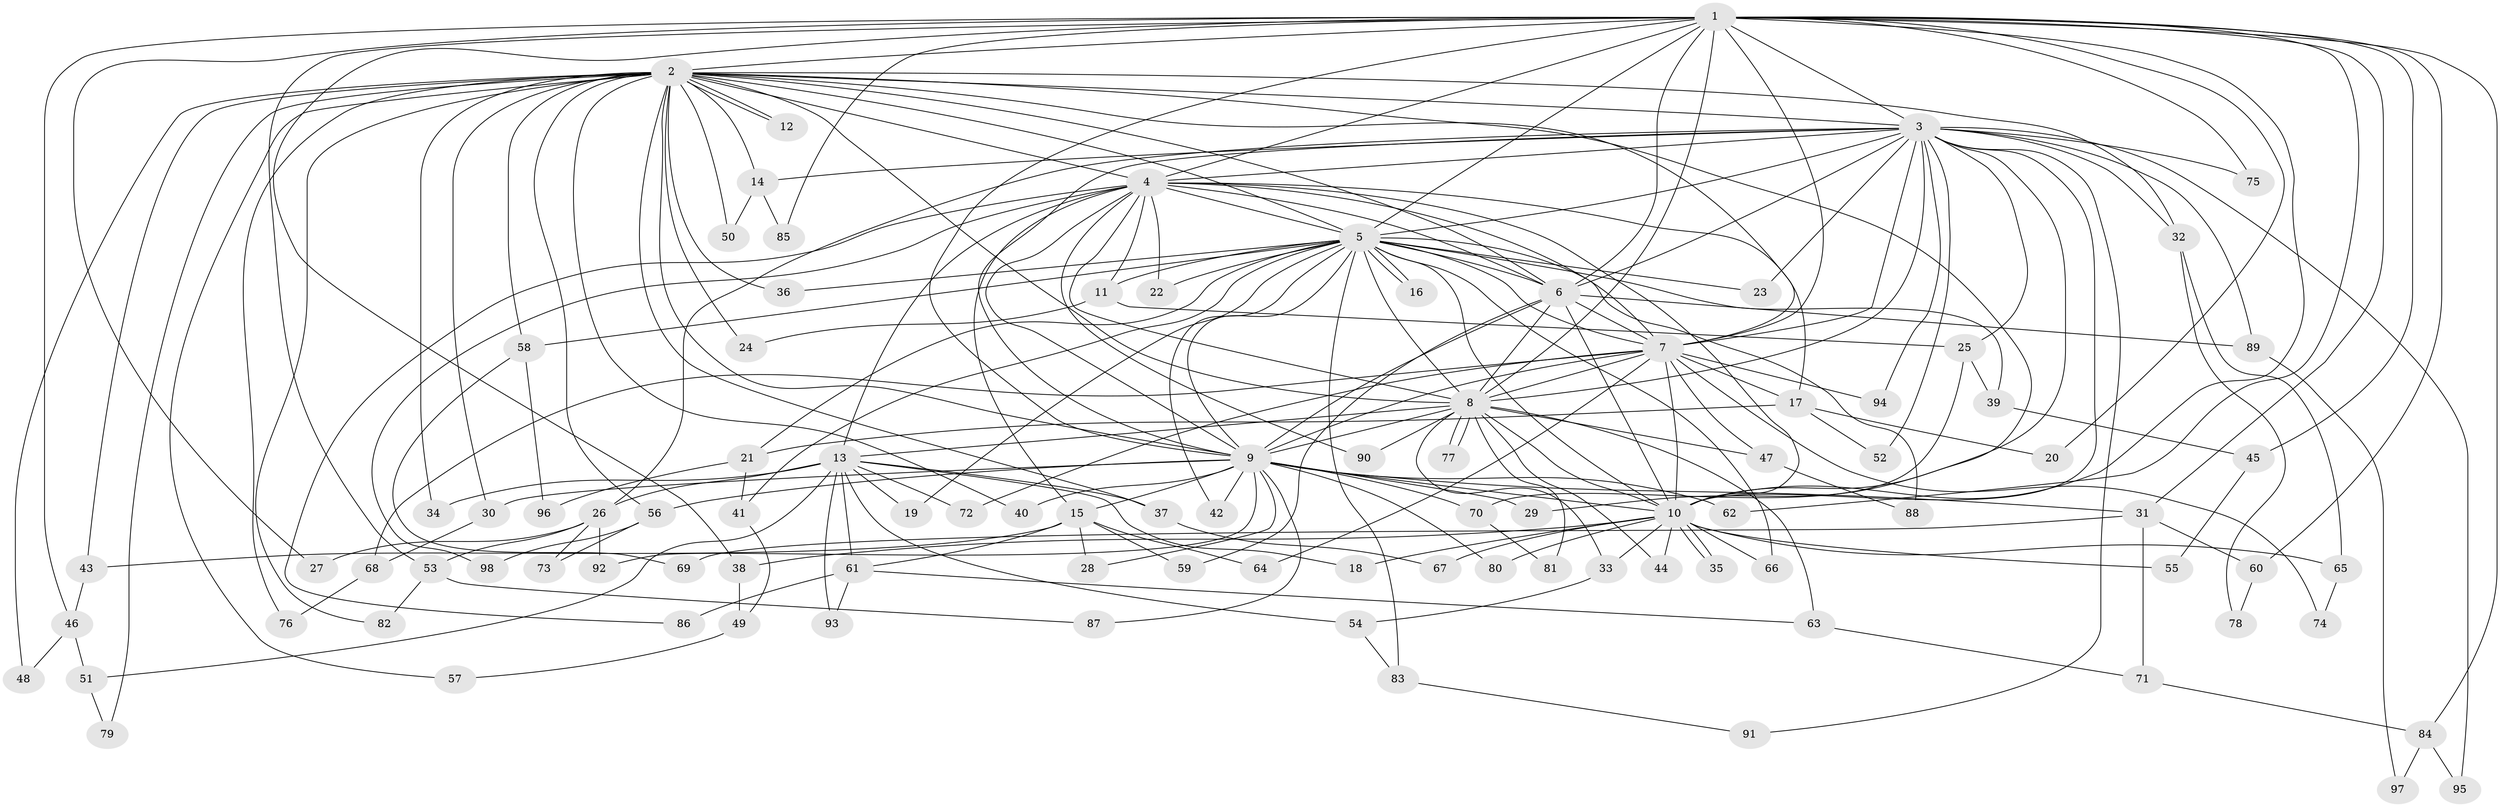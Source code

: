// coarse degree distribution, {33: 0.02040816326530612, 1: 0.16326530612244897, 2: 0.5510204081632653, 4: 0.061224489795918366, 10: 0.02040816326530612, 3: 0.10204081632653061, 8: 0.02040816326530612, 17: 0.02040816326530612, 5: 0.02040816326530612, 16: 0.02040816326530612}
// Generated by graph-tools (version 1.1) at 2025/46/03/04/25 21:46:56]
// undirected, 98 vertices, 221 edges
graph export_dot {
graph [start="1"]
  node [color=gray90,style=filled];
  1;
  2;
  3;
  4;
  5;
  6;
  7;
  8;
  9;
  10;
  11;
  12;
  13;
  14;
  15;
  16;
  17;
  18;
  19;
  20;
  21;
  22;
  23;
  24;
  25;
  26;
  27;
  28;
  29;
  30;
  31;
  32;
  33;
  34;
  35;
  36;
  37;
  38;
  39;
  40;
  41;
  42;
  43;
  44;
  45;
  46;
  47;
  48;
  49;
  50;
  51;
  52;
  53;
  54;
  55;
  56;
  57;
  58;
  59;
  60;
  61;
  62;
  63;
  64;
  65;
  66;
  67;
  68;
  69;
  70;
  71;
  72;
  73;
  74;
  75;
  76;
  77;
  78;
  79;
  80;
  81;
  82;
  83;
  84;
  85;
  86;
  87;
  88;
  89;
  90;
  91;
  92;
  93;
  94;
  95;
  96;
  97;
  98;
  1 -- 2;
  1 -- 3;
  1 -- 4;
  1 -- 5;
  1 -- 6;
  1 -- 7;
  1 -- 8;
  1 -- 9;
  1 -- 10;
  1 -- 20;
  1 -- 27;
  1 -- 31;
  1 -- 38;
  1 -- 45;
  1 -- 46;
  1 -- 53;
  1 -- 60;
  1 -- 62;
  1 -- 75;
  1 -- 84;
  1 -- 85;
  2 -- 3;
  2 -- 4;
  2 -- 5;
  2 -- 6;
  2 -- 7;
  2 -- 8;
  2 -- 9;
  2 -- 10;
  2 -- 12;
  2 -- 12;
  2 -- 14;
  2 -- 24;
  2 -- 30;
  2 -- 32;
  2 -- 34;
  2 -- 36;
  2 -- 37;
  2 -- 40;
  2 -- 43;
  2 -- 48;
  2 -- 50;
  2 -- 56;
  2 -- 57;
  2 -- 58;
  2 -- 76;
  2 -- 79;
  2 -- 82;
  3 -- 4;
  3 -- 5;
  3 -- 6;
  3 -- 7;
  3 -- 8;
  3 -- 9;
  3 -- 10;
  3 -- 14;
  3 -- 23;
  3 -- 25;
  3 -- 26;
  3 -- 29;
  3 -- 32;
  3 -- 52;
  3 -- 75;
  3 -- 89;
  3 -- 91;
  3 -- 94;
  3 -- 95;
  4 -- 5;
  4 -- 6;
  4 -- 7;
  4 -- 8;
  4 -- 9;
  4 -- 10;
  4 -- 11;
  4 -- 13;
  4 -- 15;
  4 -- 17;
  4 -- 22;
  4 -- 86;
  4 -- 90;
  4 -- 98;
  5 -- 6;
  5 -- 7;
  5 -- 8;
  5 -- 9;
  5 -- 10;
  5 -- 11;
  5 -- 16;
  5 -- 16;
  5 -- 19;
  5 -- 21;
  5 -- 22;
  5 -- 23;
  5 -- 36;
  5 -- 39;
  5 -- 41;
  5 -- 42;
  5 -- 58;
  5 -- 66;
  5 -- 83;
  5 -- 88;
  6 -- 7;
  6 -- 8;
  6 -- 9;
  6 -- 10;
  6 -- 59;
  6 -- 89;
  7 -- 8;
  7 -- 9;
  7 -- 10;
  7 -- 17;
  7 -- 47;
  7 -- 64;
  7 -- 68;
  7 -- 72;
  7 -- 74;
  7 -- 94;
  8 -- 9;
  8 -- 10;
  8 -- 13;
  8 -- 33;
  8 -- 44;
  8 -- 47;
  8 -- 63;
  8 -- 77;
  8 -- 77;
  8 -- 81;
  8 -- 90;
  9 -- 10;
  9 -- 15;
  9 -- 28;
  9 -- 29;
  9 -- 30;
  9 -- 31;
  9 -- 40;
  9 -- 42;
  9 -- 56;
  9 -- 62;
  9 -- 70;
  9 -- 80;
  9 -- 87;
  9 -- 92;
  10 -- 18;
  10 -- 33;
  10 -- 35;
  10 -- 35;
  10 -- 38;
  10 -- 44;
  10 -- 55;
  10 -- 65;
  10 -- 66;
  10 -- 67;
  10 -- 80;
  11 -- 24;
  11 -- 25;
  13 -- 18;
  13 -- 19;
  13 -- 26;
  13 -- 34;
  13 -- 37;
  13 -- 51;
  13 -- 54;
  13 -- 61;
  13 -- 72;
  13 -- 93;
  14 -- 50;
  14 -- 85;
  15 -- 28;
  15 -- 43;
  15 -- 59;
  15 -- 61;
  15 -- 64;
  17 -- 20;
  17 -- 21;
  17 -- 52;
  21 -- 41;
  21 -- 96;
  25 -- 39;
  25 -- 70;
  26 -- 27;
  26 -- 53;
  26 -- 73;
  26 -- 92;
  30 -- 68;
  31 -- 60;
  31 -- 69;
  31 -- 71;
  32 -- 65;
  32 -- 78;
  33 -- 54;
  37 -- 67;
  38 -- 49;
  39 -- 45;
  41 -- 49;
  43 -- 46;
  45 -- 55;
  46 -- 48;
  46 -- 51;
  47 -- 88;
  49 -- 57;
  51 -- 79;
  53 -- 82;
  53 -- 87;
  54 -- 83;
  56 -- 73;
  56 -- 98;
  58 -- 69;
  58 -- 96;
  60 -- 78;
  61 -- 63;
  61 -- 86;
  61 -- 93;
  63 -- 71;
  65 -- 74;
  68 -- 76;
  70 -- 81;
  71 -- 84;
  83 -- 91;
  84 -- 95;
  84 -- 97;
  89 -- 97;
}
